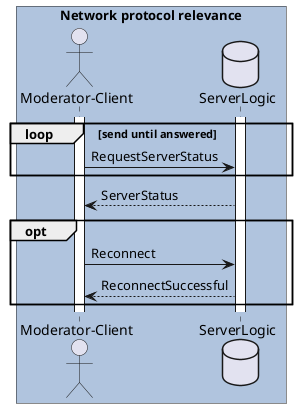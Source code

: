 @startuml

box "Network protocol relevance" #LightSteelBlue
actor "Moderator-Client" as m order 1
database "ServerLogic" as s order 2
end box



activate m
activate s

loop send until answered 
    m -> s: RequestServerStatus
end 

s --> m: ServerStatus

opt 
    m -> s: Reconnect
    s --> m: ReconnectSuccessful
end


@enduml